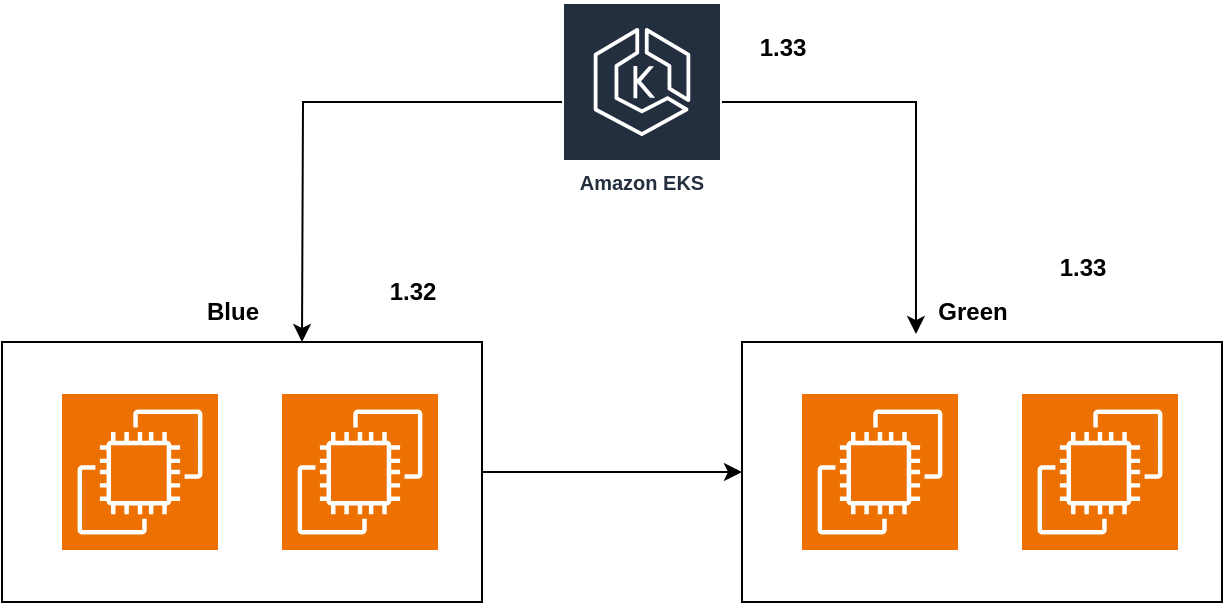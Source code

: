 <mxfile version="28.0.7">
  <diagram name="Page-1" id="TthnZl3NOj4V1SBEy11H">
    <mxGraphModel dx="872" dy="431" grid="1" gridSize="10" guides="1" tooltips="1" connect="1" arrows="1" fold="1" page="1" pageScale="1" pageWidth="850" pageHeight="1100" math="0" shadow="0">
      <root>
        <mxCell id="0" />
        <mxCell id="1" parent="0" />
        <mxCell id="evt9T5CO6Gh65g3ftztY-14" style="edgeStyle=orthogonalEdgeStyle;rounded=0;orthogonalLoop=1;jettySize=auto;html=1;" edge="1" parent="1" source="evt9T5CO6Gh65g3ftztY-2">
          <mxGeometry relative="1" as="geometry">
            <mxPoint x="260" y="230" as="targetPoint" />
          </mxGeometry>
        </mxCell>
        <mxCell id="evt9T5CO6Gh65g3ftztY-2" value="Amazon EKS" style="sketch=0;outlineConnect=0;fontColor=#232F3E;gradientColor=none;strokeColor=#ffffff;fillColor=#232F3E;dashed=0;verticalLabelPosition=middle;verticalAlign=bottom;align=center;html=1;whiteSpace=wrap;fontSize=10;fontStyle=1;spacing=3;shape=mxgraph.aws4.productIcon;prIcon=mxgraph.aws4.eks;" vertex="1" parent="1">
          <mxGeometry x="390" y="60" width="80" height="100" as="geometry" />
        </mxCell>
        <mxCell id="evt9T5CO6Gh65g3ftztY-7" value="" style="group" vertex="1" connectable="0" parent="1">
          <mxGeometry x="110" y="230" width="240" height="130" as="geometry" />
        </mxCell>
        <mxCell id="evt9T5CO6Gh65g3ftztY-4" value="" style="rounded=0;whiteSpace=wrap;html=1;" vertex="1" parent="evt9T5CO6Gh65g3ftztY-7">
          <mxGeometry width="240" height="130" as="geometry" />
        </mxCell>
        <mxCell id="evt9T5CO6Gh65g3ftztY-5" value="" style="sketch=0;points=[[0,0,0],[0.25,0,0],[0.5,0,0],[0.75,0,0],[1,0,0],[0,1,0],[0.25,1,0],[0.5,1,0],[0.75,1,0],[1,1,0],[0,0.25,0],[0,0.5,0],[0,0.75,0],[1,0.25,0],[1,0.5,0],[1,0.75,0]];outlineConnect=0;fontColor=#232F3E;fillColor=#ED7100;strokeColor=#ffffff;dashed=0;verticalLabelPosition=bottom;verticalAlign=top;align=center;html=1;fontSize=12;fontStyle=0;aspect=fixed;shape=mxgraph.aws4.resourceIcon;resIcon=mxgraph.aws4.ec2;" vertex="1" parent="evt9T5CO6Gh65g3ftztY-7">
          <mxGeometry x="30" y="26" width="78" height="78" as="geometry" />
        </mxCell>
        <mxCell id="evt9T5CO6Gh65g3ftztY-6" value="" style="sketch=0;points=[[0,0,0],[0.25,0,0],[0.5,0,0],[0.75,0,0],[1,0,0],[0,1,0],[0.25,1,0],[0.5,1,0],[0.75,1,0],[1,1,0],[0,0.25,0],[0,0.5,0],[0,0.75,0],[1,0.25,0],[1,0.5,0],[1,0.75,0]];outlineConnect=0;fontColor=#232F3E;fillColor=#ED7100;strokeColor=#ffffff;dashed=0;verticalLabelPosition=bottom;verticalAlign=top;align=center;html=1;fontSize=12;fontStyle=0;aspect=fixed;shape=mxgraph.aws4.resourceIcon;resIcon=mxgraph.aws4.ec2;" vertex="1" parent="evt9T5CO6Gh65g3ftztY-7">
          <mxGeometry x="140" y="26" width="78" height="78" as="geometry" />
        </mxCell>
        <mxCell id="evt9T5CO6Gh65g3ftztY-8" value="&lt;b&gt;Blue&lt;/b&gt;" style="text;html=1;align=center;verticalAlign=middle;resizable=0;points=[];autosize=1;strokeColor=none;fillColor=none;" vertex="1" parent="1">
          <mxGeometry x="200" y="200" width="50" height="30" as="geometry" />
        </mxCell>
        <mxCell id="evt9T5CO6Gh65g3ftztY-9" value="" style="group;fillColor=#dae8fc;gradientColor=#7ea6e0;strokeColor=#6c8ebf;" vertex="1" connectable="0" parent="1">
          <mxGeometry x="480" y="230" width="240" height="130" as="geometry" />
        </mxCell>
        <mxCell id="evt9T5CO6Gh65g3ftztY-10" value="" style="rounded=0;whiteSpace=wrap;html=1;" vertex="1" parent="evt9T5CO6Gh65g3ftztY-9">
          <mxGeometry width="240" height="130" as="geometry" />
        </mxCell>
        <mxCell id="evt9T5CO6Gh65g3ftztY-11" value="" style="sketch=0;points=[[0,0,0],[0.25,0,0],[0.5,0,0],[0.75,0,0],[1,0,0],[0,1,0],[0.25,1,0],[0.5,1,0],[0.75,1,0],[1,1,0],[0,0.25,0],[0,0.5,0],[0,0.75,0],[1,0.25,0],[1,0.5,0],[1,0.75,0]];outlineConnect=0;fontColor=#232F3E;fillColor=#ED7100;strokeColor=#ffffff;dashed=0;verticalLabelPosition=bottom;verticalAlign=top;align=center;html=1;fontSize=12;fontStyle=0;aspect=fixed;shape=mxgraph.aws4.resourceIcon;resIcon=mxgraph.aws4.ec2;" vertex="1" parent="evt9T5CO6Gh65g3ftztY-9">
          <mxGeometry x="30" y="26" width="78" height="78" as="geometry" />
        </mxCell>
        <mxCell id="evt9T5CO6Gh65g3ftztY-12" value="" style="sketch=0;points=[[0,0,0],[0.25,0,0],[0.5,0,0],[0.75,0,0],[1,0,0],[0,1,0],[0.25,1,0],[0.5,1,0],[0.75,1,0],[1,1,0],[0,0.25,0],[0,0.5,0],[0,0.75,0],[1,0.25,0],[1,0.5,0],[1,0.75,0]];outlineConnect=0;fontColor=#232F3E;fillColor=#ED7100;strokeColor=#ffffff;dashed=0;verticalLabelPosition=bottom;verticalAlign=top;align=center;html=1;fontSize=12;fontStyle=0;aspect=fixed;shape=mxgraph.aws4.resourceIcon;resIcon=mxgraph.aws4.ec2;" vertex="1" parent="evt9T5CO6Gh65g3ftztY-9">
          <mxGeometry x="140" y="26" width="78" height="78" as="geometry" />
        </mxCell>
        <mxCell id="evt9T5CO6Gh65g3ftztY-13" value="&lt;b&gt;Green&lt;/b&gt;" style="text;html=1;align=center;verticalAlign=middle;resizable=0;points=[];autosize=1;strokeColor=none;fillColor=none;" vertex="1" parent="1">
          <mxGeometry x="565" y="200" width="60" height="30" as="geometry" />
        </mxCell>
        <mxCell id="evt9T5CO6Gh65g3ftztY-15" style="edgeStyle=orthogonalEdgeStyle;rounded=0;orthogonalLoop=1;jettySize=auto;html=1;entryX=0.033;entryY=0.867;entryDx=0;entryDy=0;entryPerimeter=0;" edge="1" parent="1" source="evt9T5CO6Gh65g3ftztY-2" target="evt9T5CO6Gh65g3ftztY-13">
          <mxGeometry relative="1" as="geometry" />
        </mxCell>
        <mxCell id="evt9T5CO6Gh65g3ftztY-16" value="&lt;b&gt;1.33&lt;/b&gt;" style="text;html=1;align=center;verticalAlign=middle;resizable=0;points=[];autosize=1;strokeColor=none;fillColor=none;" vertex="1" parent="1">
          <mxGeometry x="475" y="68" width="50" height="30" as="geometry" />
        </mxCell>
        <mxCell id="evt9T5CO6Gh65g3ftztY-17" value="&lt;b&gt;1.33&lt;/b&gt;" style="text;html=1;align=center;verticalAlign=middle;resizable=0;points=[];autosize=1;strokeColor=none;fillColor=none;" vertex="1" parent="1">
          <mxGeometry x="625" y="178" width="50" height="30" as="geometry" />
        </mxCell>
        <mxCell id="evt9T5CO6Gh65g3ftztY-18" value="&lt;b&gt;1.32&lt;/b&gt;" style="text;html=1;align=center;verticalAlign=middle;resizable=0;points=[];autosize=1;strokeColor=none;fillColor=none;" vertex="1" parent="1">
          <mxGeometry x="290" y="190" width="50" height="30" as="geometry" />
        </mxCell>
        <mxCell id="evt9T5CO6Gh65g3ftztY-19" style="edgeStyle=orthogonalEdgeStyle;rounded=0;orthogonalLoop=1;jettySize=auto;html=1;entryX=0;entryY=0.5;entryDx=0;entryDy=0;" edge="1" parent="1" source="evt9T5CO6Gh65g3ftztY-4" target="evt9T5CO6Gh65g3ftztY-10">
          <mxGeometry relative="1" as="geometry" />
        </mxCell>
      </root>
    </mxGraphModel>
  </diagram>
</mxfile>
